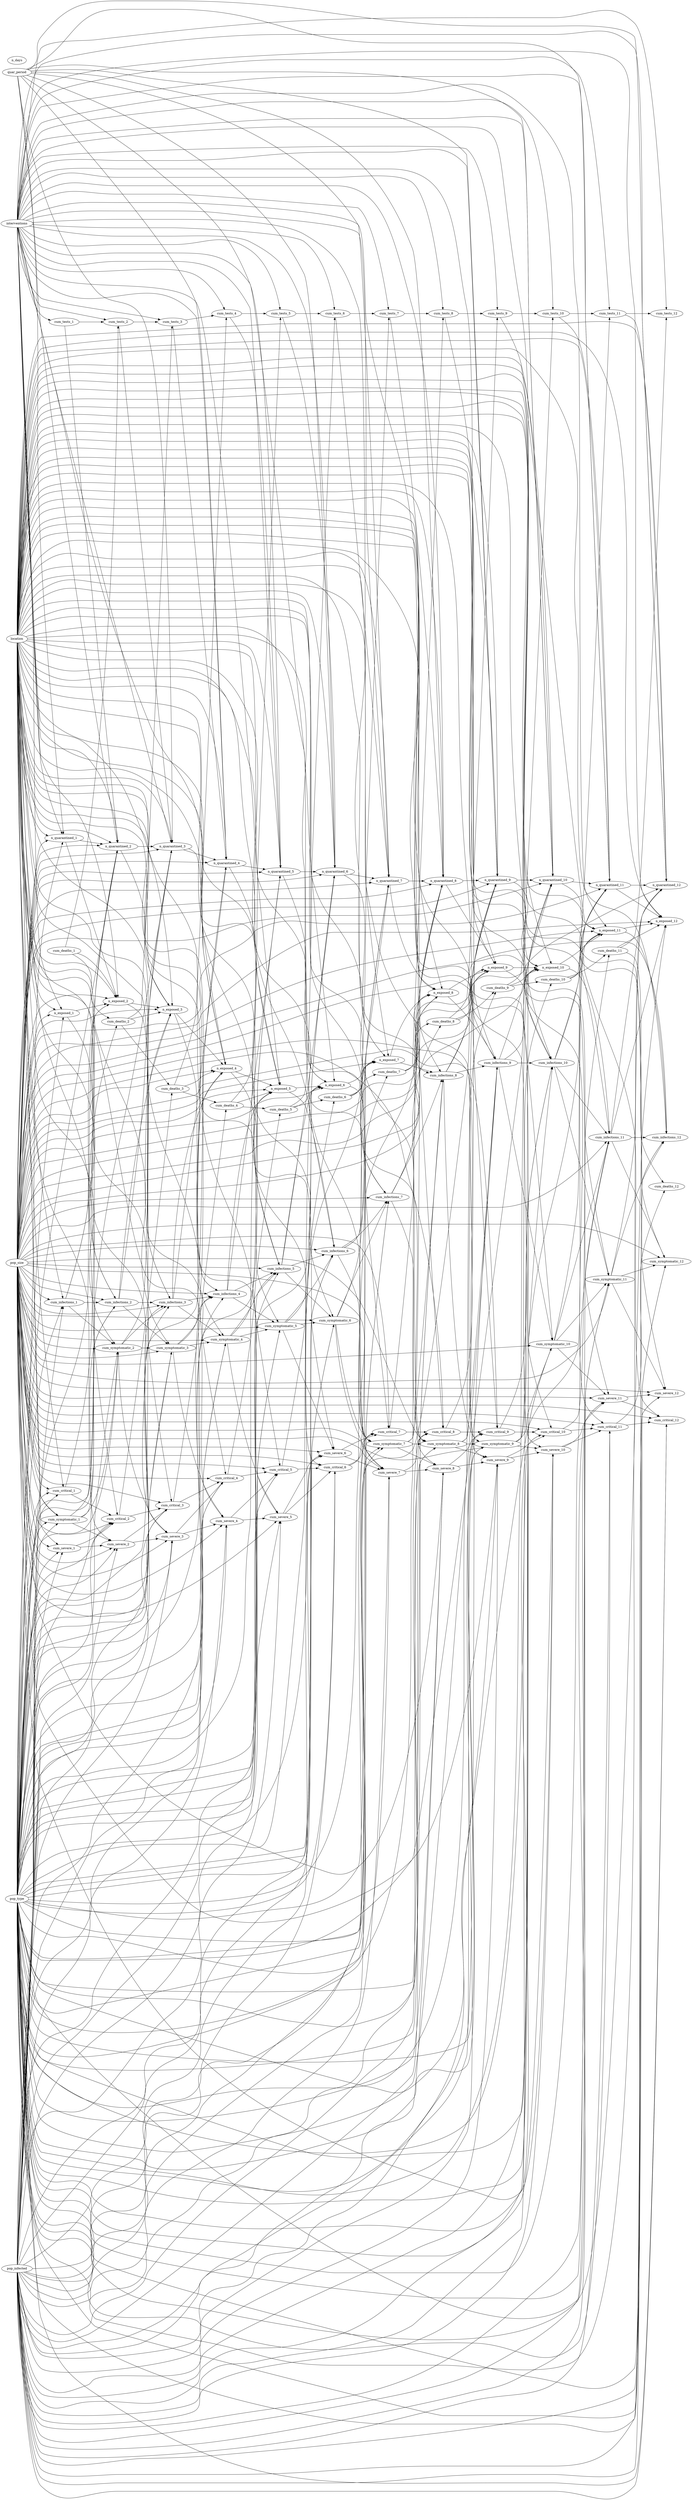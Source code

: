 digraph "" {
	graph [newrank=True,
		rankdir=LR
	];
	{
		graph [graph_name=cluster_inputs,
			label=inputs
		];
		quar_period;
		pop_type;
		pop_size;
		pop_infected;
		location;
		interventions;
		n_days;
	}
	{
		graph [graph_name=cluster_1,
			label=<t<sub>0</sub>>
		];
		n_quarantined_1;
		n_exposed_1;
		cum_infections_1;
		cum_symptomatic_1;
		cum_severe_1;
		cum_critical_1;
		cum_tests_1;
		cum_deaths_1;
	}
	{
		graph [graph_name=cluster_2,
			label=<t<sub>2</sub>>
		];
		cum_tests_2;
		n_quarantined_2;
		n_exposed_2;
		cum_infections_2;
		cum_symptomatic_2;
		cum_severe_2;
		cum_critical_2;
		cum_deaths_2;
	}
	{
		graph [graph_name=cluster_3,
			label=<t<sub>3</sub>>
		];
		cum_tests_3;
		n_quarantined_3;
		n_exposed_3;
		cum_infections_3;
		cum_symptomatic_3;
		cum_severe_3;
		cum_critical_3;
		cum_deaths_3;
	}
	{
		graph [graph_name=cluster_4,
			label=<t<sub>4</sub>>
		];
		cum_tests_4;
		n_quarantined_4;
		n_exposed_4;
		cum_infections_4;
		cum_symptomatic_4;
		cum_severe_4;
		cum_critical_4;
		cum_deaths_4;
	}
	{
		graph [graph_name=cluster_5,
			label=<t<sub>5</sub>>
		];
		cum_tests_5;
		n_quarantined_5;
		n_exposed_5;
		cum_infections_5;
		cum_symptomatic_5;
		cum_severe_5;
		cum_critical_5;
		cum_deaths_5;
	}
	{
		graph [graph_name=cluster_6,
			label=<t<sub>6</sub>>
		];
		cum_tests_6;
		n_quarantined_6;
		n_exposed_6;
		cum_infections_6;
		cum_symptomatic_6;
		cum_severe_6;
		cum_critical_6;
		cum_deaths_6;
	}
	{
		graph [graph_name=cluster_7,
			label=<t<sub>7</sub>>
		];
		cum_tests_7;
		n_quarantined_7;
		n_exposed_7;
		cum_infections_7;
		cum_symptomatic_7;
		cum_severe_7;
		cum_critical_7;
		cum_deaths_7;
	}
	{
		graph [graph_name=cluster_8,
			label=<t<sub>8</sub>>
		];
		cum_tests_8;
		n_quarantined_8;
		n_exposed_8;
		cum_infections_8;
		cum_symptomatic_8;
		cum_severe_8;
		cum_critical_8;
		cum_deaths_8;
	}
	{
		graph [graph_name=cluster_9,
			label=<t<sub>9</sub>>
		];
		cum_tests_9;
		n_quarantined_9;
		n_exposed_9;
		cum_infections_9;
		cum_symptomatic_9;
		cum_severe_9;
		cum_critical_9;
		cum_deaths_9;
	}
	{
		graph [graph_name=cluster_10,
			label=<t<sub>10</sub>>
		];
		cum_tests_10;
		n_quarantined_10;
		n_exposed_10;
		cum_infections_10;
		cum_symptomatic_10;
		cum_severe_10;
		cum_critical_10;
		cum_deaths_10;
	}
	{
		graph [graph_name=cluster_11,
			label=<t<sub>11</sub>>
		];
		cum_tests_11;
		n_quarantined_11;
		n_exposed_11;
		cum_infections_11;
		cum_symptomatic_11;
		cum_severe_11;
		cum_critical_11;
		cum_deaths_11;
	}
	{
		graph [graph_name=cluster_12,
			label=<t<sub>12</sub>>
		];
		cum_tests_12;
		n_quarantined_12;
		n_exposed_12;
		cum_infections_12;
		cum_symptomatic_12;
		cum_severe_12;
		cum_critical_12;
		cum_deaths_12;
	}
	quar_period -> n_quarantined_1;
	quar_period -> n_quarantined_2;
	quar_period -> n_quarantined_3;
	quar_period -> n_quarantined_4;
	quar_period -> n_quarantined_5;
	quar_period -> n_quarantined_6;
	quar_period -> n_quarantined_7;
	quar_period -> n_quarantined_8;
	quar_period -> n_quarantined_9;
	quar_period -> n_quarantined_10;
	quar_period -> n_quarantined_11;
	quar_period -> n_quarantined_12;
	n_quarantined_1 -> n_quarantined_2;
	n_quarantined_1 -> n_exposed_2;
	pop_type -> n_quarantined_1;
	pop_type -> n_exposed_1;
	pop_type -> cum_infections_1;
	pop_type -> cum_symptomatic_1;
	pop_type -> cum_severe_1;
	pop_type -> cum_critical_1;
	pop_type -> n_quarantined_2;
	pop_type -> n_exposed_2;
	pop_type -> cum_infections_2;
	pop_type -> cum_symptomatic_2;
	pop_type -> cum_severe_2;
	pop_type -> cum_critical_2;
	pop_type -> n_quarantined_3;
	pop_type -> n_exposed_3;
	pop_type -> cum_infections_3;
	pop_type -> cum_symptomatic_3;
	pop_type -> cum_severe_3;
	pop_type -> cum_critical_3;
	pop_type -> n_quarantined_4;
	pop_type -> n_exposed_4;
	pop_type -> cum_infections_4;
	pop_type -> cum_symptomatic_4;
	pop_type -> cum_severe_4;
	pop_type -> cum_critical_4;
	pop_type -> n_quarantined_5;
	pop_type -> n_exposed_5;
	pop_type -> cum_infections_5;
	pop_type -> cum_symptomatic_5;
	pop_type -> cum_severe_5;
	pop_type -> cum_critical_5;
	pop_type -> n_quarantined_6;
	pop_type -> n_exposed_6;
	pop_type -> cum_infections_6;
	pop_type -> cum_symptomatic_6;
	pop_type -> cum_severe_6;
	pop_type -> cum_critical_6;
	pop_type -> n_quarantined_7;
	pop_type -> n_exposed_7;
	pop_type -> cum_infections_7;
	pop_type -> cum_symptomatic_7;
	pop_type -> cum_severe_7;
	pop_type -> cum_critical_7;
	pop_type -> n_quarantined_8;
	pop_type -> n_exposed_8;
	pop_type -> cum_infections_8;
	pop_type -> cum_symptomatic_8;
	pop_type -> cum_severe_8;
	pop_type -> cum_critical_8;
	pop_type -> n_quarantined_9;
	pop_type -> n_exposed_9;
	pop_type -> cum_infections_9;
	pop_type -> cum_symptomatic_9;
	pop_type -> cum_severe_9;
	pop_type -> cum_critical_9;
	pop_type -> n_quarantined_10;
	pop_type -> n_exposed_10;
	pop_type -> cum_infections_10;
	pop_type -> cum_symptomatic_10;
	pop_type -> cum_severe_10;
	pop_type -> cum_critical_10;
	pop_type -> n_quarantined_11;
	pop_type -> n_exposed_11;
	pop_type -> cum_infections_11;
	pop_type -> cum_symptomatic_11;
	pop_type -> cum_severe_11;
	pop_type -> cum_critical_11;
	pop_type -> n_quarantined_12;
	pop_type -> n_exposed_12;
	pop_type -> cum_infections_12;
	pop_type -> cum_symptomatic_12;
	pop_type -> cum_severe_12;
	pop_type -> cum_critical_12;
	n_exposed_1 -> n_exposed_2;
	n_exposed_1 -> cum_infections_2;
	cum_infections_1 -> n_quarantined_2;
	cum_infections_1 -> n_exposed_2;
	cum_infections_1 -> cum_infections_2;
	cum_infections_1 -> cum_symptomatic_2;
	cum_symptomatic_1 -> n_quarantined_2;
	cum_symptomatic_1 -> cum_infections_2;
	cum_symptomatic_1 -> cum_symptomatic_2;
	cum_symptomatic_1 -> cum_severe_2;
	cum_severe_1 -> cum_severe_2;
	cum_severe_1 -> cum_critical_2;
	cum_critical_1 -> cum_critical_2;
	cum_critical_1 -> cum_deaths_2;
	pop_size -> n_quarantined_1;
	pop_size -> n_exposed_1;
	pop_size -> cum_infections_1;
	pop_size -> cum_symptomatic_1;
	pop_size -> cum_severe_1;
	pop_size -> cum_critical_1;
	pop_size -> n_quarantined_2;
	pop_size -> n_exposed_2;
	pop_size -> cum_infections_2;
	pop_size -> cum_symptomatic_2;
	pop_size -> cum_severe_2;
	pop_size -> cum_critical_2;
	pop_size -> n_quarantined_3;
	pop_size -> n_exposed_3;
	pop_size -> cum_infections_3;
	pop_size -> cum_symptomatic_3;
	pop_size -> cum_severe_3;
	pop_size -> cum_critical_3;
	pop_size -> n_quarantined_4;
	pop_size -> n_exposed_4;
	pop_size -> cum_infections_4;
	pop_size -> cum_symptomatic_4;
	pop_size -> cum_severe_4;
	pop_size -> cum_critical_4;
	pop_size -> n_quarantined_5;
	pop_size -> n_exposed_5;
	pop_size -> cum_infections_5;
	pop_size -> cum_symptomatic_5;
	pop_size -> cum_severe_5;
	pop_size -> cum_critical_5;
	pop_size -> n_quarantined_6;
	pop_size -> n_exposed_6;
	pop_size -> cum_infections_6;
	pop_size -> cum_symptomatic_6;
	pop_size -> cum_severe_6;
	pop_size -> cum_critical_6;
	pop_size -> n_quarantined_7;
	pop_size -> n_exposed_7;
	pop_size -> cum_infections_7;
	pop_size -> cum_symptomatic_7;
	pop_size -> cum_severe_7;
	pop_size -> cum_critical_7;
	pop_size -> n_quarantined_8;
	pop_size -> n_exposed_8;
	pop_size -> cum_infections_8;
	pop_size -> cum_symptomatic_8;
	pop_size -> cum_severe_8;
	pop_size -> cum_critical_8;
	pop_size -> n_quarantined_9;
	pop_size -> n_exposed_9;
	pop_size -> cum_infections_9;
	pop_size -> cum_symptomatic_9;
	pop_size -> cum_severe_9;
	pop_size -> cum_critical_9;
	pop_size -> n_quarantined_10;
	pop_size -> n_exposed_10;
	pop_size -> cum_infections_10;
	pop_size -> cum_symptomatic_10;
	pop_size -> cum_severe_10;
	pop_size -> cum_critical_10;
	pop_size -> n_quarantined_11;
	pop_size -> n_exposed_11;
	pop_size -> cum_infections_11;
	pop_size -> cum_symptomatic_11;
	pop_size -> cum_severe_11;
	pop_size -> cum_critical_11;
	pop_size -> n_quarantined_12;
	pop_size -> n_exposed_12;
	pop_size -> cum_infections_12;
	pop_size -> cum_symptomatic_12;
	pop_size -> cum_severe_12;
	pop_size -> cum_critical_12;
	pop_infected -> cum_infections_1;
	pop_infected -> cum_symptomatic_1;
	pop_infected -> cum_severe_1;
	pop_infected -> cum_critical_1;
	pop_infected -> cum_infections_2;
	pop_infected -> cum_symptomatic_2;
	pop_infected -> cum_severe_2;
	pop_infected -> cum_critical_2;
	pop_infected -> cum_infections_3;
	pop_infected -> cum_symptomatic_3;
	pop_infected -> cum_severe_3;
	pop_infected -> cum_critical_3;
	pop_infected -> cum_infections_4;
	pop_infected -> cum_symptomatic_4;
	pop_infected -> cum_severe_4;
	pop_infected -> cum_critical_4;
	pop_infected -> cum_infections_5;
	pop_infected -> cum_symptomatic_5;
	pop_infected -> cum_severe_5;
	pop_infected -> cum_critical_5;
	pop_infected -> cum_infections_6;
	pop_infected -> cum_symptomatic_6;
	pop_infected -> cum_severe_6;
	pop_infected -> cum_critical_6;
	pop_infected -> cum_infections_7;
	pop_infected -> cum_symptomatic_7;
	pop_infected -> cum_severe_7;
	pop_infected -> cum_critical_7;
	pop_infected -> cum_infections_8;
	pop_infected -> cum_symptomatic_8;
	pop_infected -> cum_severe_8;
	pop_infected -> cum_critical_8;
	pop_infected -> cum_infections_9;
	pop_infected -> cum_symptomatic_9;
	pop_infected -> cum_severe_9;
	pop_infected -> cum_critical_9;
	pop_infected -> cum_infections_10;
	pop_infected -> cum_symptomatic_10;
	pop_infected -> cum_severe_10;
	pop_infected -> cum_critical_10;
	pop_infected -> cum_infections_11;
	pop_infected -> cum_symptomatic_11;
	pop_infected -> cum_severe_11;
	pop_infected -> cum_critical_11;
	pop_infected -> cum_infections_12;
	pop_infected -> cum_symptomatic_12;
	pop_infected -> cum_severe_12;
	pop_infected -> cum_critical_12;
	location -> n_quarantined_1;
	location -> n_exposed_1;
	location -> cum_infections_1;
	location -> cum_symptomatic_1;
	location -> cum_severe_1;
	location -> cum_critical_1;
	location -> n_quarantined_2;
	location -> n_exposed_2;
	location -> cum_infections_2;
	location -> cum_symptomatic_2;
	location -> cum_severe_2;
	location -> cum_critical_2;
	location -> n_quarantined_3;
	location -> n_exposed_3;
	location -> cum_infections_3;
	location -> cum_symptomatic_3;
	location -> cum_severe_3;
	location -> cum_critical_3;
	location -> n_quarantined_4;
	location -> n_exposed_4;
	location -> cum_infections_4;
	location -> cum_symptomatic_4;
	location -> cum_severe_4;
	location -> cum_critical_4;
	location -> n_quarantined_5;
	location -> n_exposed_5;
	location -> cum_infections_5;
	location -> cum_symptomatic_5;
	location -> cum_severe_5;
	location -> cum_critical_5;
	location -> n_quarantined_6;
	location -> n_exposed_6;
	location -> cum_infections_6;
	location -> cum_symptomatic_6;
	location -> cum_severe_6;
	location -> cum_critical_6;
	location -> n_quarantined_7;
	location -> n_exposed_7;
	location -> cum_infections_7;
	location -> cum_symptomatic_7;
	location -> cum_severe_7;
	location -> cum_critical_7;
	location -> n_quarantined_8;
	location -> n_exposed_8;
	location -> cum_infections_8;
	location -> cum_symptomatic_8;
	location -> cum_severe_8;
	location -> cum_critical_8;
	location -> n_quarantined_9;
	location -> n_exposed_9;
	location -> cum_infections_9;
	location -> cum_symptomatic_9;
	location -> cum_severe_9;
	location -> cum_critical_9;
	location -> n_quarantined_10;
	location -> n_exposed_10;
	location -> cum_infections_10;
	location -> cum_symptomatic_10;
	location -> cum_severe_10;
	location -> cum_critical_10;
	location -> n_quarantined_11;
	location -> n_exposed_11;
	location -> cum_infections_11;
	location -> cum_symptomatic_11;
	location -> cum_severe_11;
	location -> cum_critical_11;
	location -> n_quarantined_12;
	location -> n_exposed_12;
	location -> cum_infections_12;
	location -> cum_symptomatic_12;
	location -> cum_severe_12;
	location -> cum_critical_12;
	interventions -> n_quarantined_1;
	interventions -> n_exposed_1;
	interventions -> cum_tests_1;
	interventions -> cum_tests_2;
	interventions -> n_quarantined_2;
	interventions -> n_exposed_2;
	interventions -> cum_tests_3;
	interventions -> n_quarantined_3;
	interventions -> n_exposed_3;
	interventions -> cum_tests_4;
	interventions -> n_quarantined_4;
	interventions -> n_exposed_4;
	interventions -> cum_tests_5;
	interventions -> n_quarantined_5;
	interventions -> n_exposed_5;
	interventions -> cum_tests_6;
	interventions -> n_quarantined_6;
	interventions -> n_exposed_6;
	interventions -> cum_tests_7;
	interventions -> n_quarantined_7;
	interventions -> n_exposed_7;
	interventions -> cum_tests_8;
	interventions -> n_quarantined_8;
	interventions -> n_exposed_8;
	interventions -> cum_tests_9;
	interventions -> n_quarantined_9;
	interventions -> n_exposed_9;
	interventions -> cum_tests_10;
	interventions -> n_quarantined_10;
	interventions -> n_exposed_10;
	interventions -> cum_tests_11;
	interventions -> n_quarantined_11;
	interventions -> n_exposed_11;
	interventions -> cum_tests_12;
	interventions -> n_quarantined_12;
	interventions -> n_exposed_12;
	cum_tests_1 -> cum_tests_2;
	cum_tests_1 -> n_quarantined_2;
	cum_deaths_1 -> cum_tests_2;
	cum_deaths_1 -> n_exposed_2;
	cum_deaths_1 -> cum_deaths_2;
	cum_tests_2 -> cum_tests_3;
	cum_tests_2 -> n_quarantined_3;
	n_quarantined_2 -> n_quarantined_3;
	n_quarantined_2 -> n_exposed_3;
	n_exposed_2 -> n_exposed_3;
	n_exposed_2 -> cum_infections_3;
	cum_infections_2 -> n_quarantined_3;
	cum_infections_2 -> n_exposed_3;
	cum_infections_2 -> cum_infections_3;
	cum_infections_2 -> cum_symptomatic_3;
	cum_symptomatic_2 -> n_quarantined_3;
	cum_symptomatic_2 -> cum_infections_3;
	cum_symptomatic_2 -> cum_symptomatic_3;
	cum_symptomatic_2 -> cum_severe_3;
	cum_severe_2 -> cum_severe_3;
	cum_severe_2 -> cum_critical_3;
	cum_critical_2 -> cum_critical_3;
	cum_critical_2 -> cum_deaths_3;
	cum_deaths_2 -> cum_tests_3;
	cum_deaths_2 -> n_exposed_3;
	cum_deaths_2 -> cum_deaths_3;
	cum_tests_3 -> cum_tests_4;
	cum_tests_3 -> n_quarantined_4;
	n_quarantined_3 -> n_quarantined_4;
	n_quarantined_3 -> n_exposed_4;
	n_exposed_3 -> n_exposed_4;
	n_exposed_3 -> cum_infections_4;
	cum_infections_3 -> n_quarantined_4;
	cum_infections_3 -> n_exposed_4;
	cum_infections_3 -> cum_infections_4;
	cum_infections_3 -> cum_symptomatic_4;
	cum_symptomatic_3 -> n_quarantined_4;
	cum_symptomatic_3 -> cum_infections_4;
	cum_symptomatic_3 -> cum_symptomatic_4;
	cum_symptomatic_3 -> cum_severe_4;
	cum_severe_3 -> cum_severe_4;
	cum_severe_3 -> cum_critical_4;
	cum_critical_3 -> cum_critical_4;
	cum_critical_3 -> cum_deaths_4;
	cum_deaths_3 -> cum_tests_4;
	cum_deaths_3 -> n_exposed_4;
	cum_deaths_3 -> cum_deaths_4;
	cum_tests_4 -> cum_tests_5;
	cum_tests_4 -> n_quarantined_5;
	n_quarantined_4 -> n_quarantined_5;
	n_quarantined_4 -> n_exposed_5;
	n_exposed_4 -> n_exposed_5;
	n_exposed_4 -> cum_infections_5;
	cum_infections_4 -> n_quarantined_5;
	cum_infections_4 -> n_exposed_5;
	cum_infections_4 -> cum_infections_5;
	cum_infections_4 -> cum_symptomatic_5;
	cum_symptomatic_4 -> n_quarantined_5;
	cum_symptomatic_4 -> cum_infections_5;
	cum_symptomatic_4 -> cum_symptomatic_5;
	cum_symptomatic_4 -> cum_severe_5;
	cum_severe_4 -> cum_severe_5;
	cum_severe_4 -> cum_critical_5;
	cum_critical_4 -> cum_critical_5;
	cum_critical_4 -> cum_deaths_5;
	cum_deaths_4 -> cum_tests_5;
	cum_deaths_4 -> n_exposed_5;
	cum_deaths_4 -> cum_deaths_5;
	cum_tests_5 -> cum_tests_6;
	cum_tests_5 -> n_quarantined_6;
	n_quarantined_5 -> n_quarantined_6;
	n_quarantined_5 -> n_exposed_6;
	n_exposed_5 -> n_exposed_6;
	n_exposed_5 -> cum_infections_6;
	cum_infections_5 -> n_quarantined_6;
	cum_infections_5 -> n_exposed_6;
	cum_infections_5 -> cum_infections_6;
	cum_infections_5 -> cum_symptomatic_6;
	cum_symptomatic_5 -> n_quarantined_6;
	cum_symptomatic_5 -> cum_infections_6;
	cum_symptomatic_5 -> cum_symptomatic_6;
	cum_symptomatic_5 -> cum_severe_6;
	cum_severe_5 -> cum_severe_6;
	cum_severe_5 -> cum_critical_6;
	cum_critical_5 -> cum_critical_6;
	cum_critical_5 -> cum_deaths_6;
	cum_deaths_5 -> cum_tests_6;
	cum_deaths_5 -> n_exposed_6;
	cum_deaths_5 -> cum_deaths_6;
	cum_tests_6 -> cum_tests_7;
	cum_tests_6 -> n_quarantined_7;
	n_quarantined_6 -> n_quarantined_7;
	n_quarantined_6 -> n_exposed_7;
	n_exposed_6 -> n_exposed_7;
	n_exposed_6 -> cum_infections_7;
	cum_infections_6 -> n_quarantined_7;
	cum_infections_6 -> n_exposed_7;
	cum_infections_6 -> cum_infections_7;
	cum_infections_6 -> cum_symptomatic_7;
	cum_symptomatic_6 -> n_quarantined_7;
	cum_symptomatic_6 -> cum_infections_7;
	cum_symptomatic_6 -> cum_symptomatic_7;
	cum_symptomatic_6 -> cum_severe_7;
	cum_severe_6 -> cum_severe_7;
	cum_severe_6 -> cum_critical_7;
	cum_critical_6 -> cum_critical_7;
	cum_critical_6 -> cum_deaths_7;
	cum_deaths_6 -> cum_tests_7;
	cum_deaths_6 -> n_exposed_7;
	cum_deaths_6 -> cum_deaths_7;
	cum_tests_7 -> cum_tests_8;
	cum_tests_7 -> n_quarantined_8;
	n_quarantined_7 -> n_quarantined_8;
	n_quarantined_7 -> n_exposed_8;
	n_exposed_7 -> n_exposed_8;
	n_exposed_7 -> cum_infections_8;
	cum_infections_7 -> n_quarantined_8;
	cum_infections_7 -> n_exposed_8;
	cum_infections_7 -> cum_infections_8;
	cum_infections_7 -> cum_symptomatic_8;
	cum_symptomatic_7 -> n_quarantined_8;
	cum_symptomatic_7 -> cum_infections_8;
	cum_symptomatic_7 -> cum_symptomatic_8;
	cum_symptomatic_7 -> cum_severe_8;
	cum_severe_7 -> cum_severe_8;
	cum_severe_7 -> cum_critical_8;
	cum_critical_7 -> cum_critical_8;
	cum_critical_7 -> cum_deaths_8;
	cum_deaths_7 -> cum_tests_8;
	cum_deaths_7 -> n_exposed_8;
	cum_deaths_7 -> cum_deaths_8;
	cum_tests_8 -> cum_tests_9;
	cum_tests_8 -> n_quarantined_9;
	n_quarantined_8 -> n_quarantined_9;
	n_quarantined_8 -> n_exposed_9;
	n_exposed_8 -> n_exposed_9;
	n_exposed_8 -> cum_infections_9;
	cum_infections_8 -> n_quarantined_9;
	cum_infections_8 -> n_exposed_9;
	cum_infections_8 -> cum_infections_9;
	cum_infections_8 -> cum_symptomatic_9;
	cum_symptomatic_8 -> n_quarantined_9;
	cum_symptomatic_8 -> cum_infections_9;
	cum_symptomatic_8 -> cum_symptomatic_9;
	cum_symptomatic_8 -> cum_severe_9;
	cum_severe_8 -> cum_severe_9;
	cum_severe_8 -> cum_critical_9;
	cum_critical_8 -> cum_critical_9;
	cum_critical_8 -> cum_deaths_9;
	cum_deaths_8 -> cum_tests_9;
	cum_deaths_8 -> n_exposed_9;
	cum_deaths_8 -> cum_deaths_9;
	cum_tests_9 -> cum_tests_10;
	cum_tests_9 -> n_quarantined_10;
	n_quarantined_9 -> n_quarantined_10;
	n_quarantined_9 -> n_exposed_10;
	n_exposed_9 -> n_exposed_10;
	n_exposed_9 -> cum_infections_10;
	cum_infections_9 -> n_quarantined_10;
	cum_infections_9 -> n_exposed_10;
	cum_infections_9 -> cum_infections_10;
	cum_infections_9 -> cum_symptomatic_10;
	cum_symptomatic_9 -> n_quarantined_10;
	cum_symptomatic_9 -> cum_infections_10;
	cum_symptomatic_9 -> cum_symptomatic_10;
	cum_symptomatic_9 -> cum_severe_10;
	cum_severe_9 -> cum_severe_10;
	cum_severe_9 -> cum_critical_10;
	cum_critical_9 -> cum_critical_10;
	cum_critical_9 -> cum_deaths_10;
	cum_deaths_9 -> cum_tests_10;
	cum_deaths_9 -> n_exposed_10;
	cum_deaths_9 -> cum_deaths_10;
	cum_tests_10 -> cum_tests_11;
	cum_tests_10 -> n_quarantined_11;
	n_quarantined_10 -> n_quarantined_11;
	n_quarantined_10 -> n_exposed_11;
	n_exposed_10 -> n_exposed_11;
	n_exposed_10 -> cum_infections_11;
	cum_infections_10 -> n_quarantined_11;
	cum_infections_10 -> n_exposed_11;
	cum_infections_10 -> cum_infections_11;
	cum_infections_10 -> cum_symptomatic_11;
	cum_symptomatic_10 -> n_quarantined_11;
	cum_symptomatic_10 -> cum_infections_11;
	cum_symptomatic_10 -> cum_symptomatic_11;
	cum_symptomatic_10 -> cum_severe_11;
	cum_severe_10 -> cum_severe_11;
	cum_severe_10 -> cum_critical_11;
	cum_critical_10 -> cum_critical_11;
	cum_critical_10 -> cum_deaths_11;
	cum_deaths_10 -> cum_tests_11;
	cum_deaths_10 -> n_exposed_11;
	cum_deaths_10 -> cum_deaths_11;
	cum_tests_11 -> cum_tests_12;
	cum_tests_11 -> n_quarantined_12;
	n_quarantined_11 -> n_quarantined_12;
	n_quarantined_11 -> n_exposed_12;
	n_exposed_11 -> n_exposed_12;
	n_exposed_11 -> cum_infections_12;
	cum_infections_11 -> n_quarantined_12;
	cum_infections_11 -> n_exposed_12;
	cum_infections_11 -> cum_infections_12;
	cum_infections_11 -> cum_symptomatic_12;
	cum_symptomatic_11 -> n_quarantined_12;
	cum_symptomatic_11 -> cum_infections_12;
	cum_symptomatic_11 -> cum_symptomatic_12;
	cum_symptomatic_11 -> cum_severe_12;
	cum_severe_11 -> cum_severe_12;
	cum_severe_11 -> cum_critical_12;
	cum_critical_11 -> cum_critical_12;
	cum_critical_11 -> cum_deaths_12;
	cum_deaths_11 -> cum_tests_12;
	cum_deaths_11 -> n_exposed_12;
	cum_deaths_11 -> cum_deaths_12;
}
